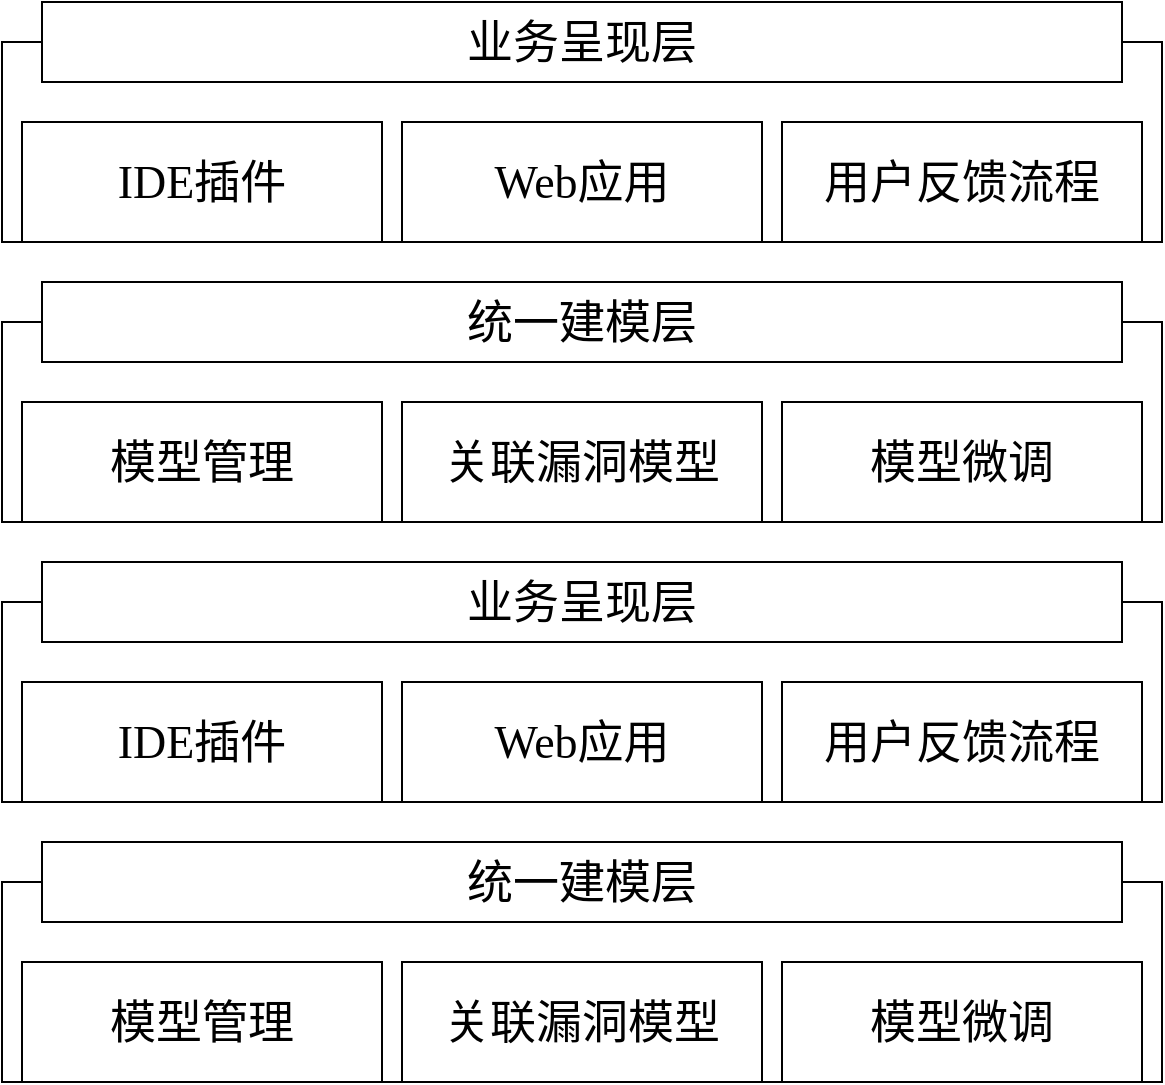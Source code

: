<mxfile version="24.3.1" type="github">
  <diagram name="第 1 页" id="uOMZjFD4KoYbTf5LOK4h">
    <mxGraphModel dx="1254" dy="750" grid="1" gridSize="10" guides="1" tooltips="1" connect="1" arrows="1" fold="1" page="1" pageScale="1" pageWidth="827" pageHeight="1169" math="0" shadow="0">
      <root>
        <mxCell id="0" />
        <mxCell id="1" parent="0" />
        <mxCell id="ANk-F92Zr3obsCUlaDkP-1" value="" style="group" vertex="1" connectable="0" parent="1">
          <mxGeometry x="40" y="190" width="580" height="120" as="geometry" />
        </mxCell>
        <mxCell id="GfKaCuZxMOizb0Q-hArU-2" value="" style="rounded=0;whiteSpace=wrap;html=1;fontSize=23;fontFamily=宋体;" parent="ANk-F92Zr3obsCUlaDkP-1" vertex="1">
          <mxGeometry y="20" width="580" height="100" as="geometry" />
        </mxCell>
        <mxCell id="GfKaCuZxMOizb0Q-hArU-1" value="业务呈现层" style="rounded=0;whiteSpace=wrap;html=1;fontSize=23;fontFamily=宋体;" parent="ANk-F92Zr3obsCUlaDkP-1" vertex="1">
          <mxGeometry x="20" width="540" height="40" as="geometry" />
        </mxCell>
        <mxCell id="GfKaCuZxMOizb0Q-hArU-3" value="IDE&lt;font face=&quot;宋体&quot;&gt;插件&lt;/font&gt;" style="rounded=0;whiteSpace=wrap;html=1;fontSize=23;fontFamily=Times New Roman;" parent="ANk-F92Zr3obsCUlaDkP-1" vertex="1">
          <mxGeometry x="10" y="60" width="180" height="60" as="geometry" />
        </mxCell>
        <mxCell id="GfKaCuZxMOizb0Q-hArU-4" value="&lt;font face=&quot;Times New Roman&quot;&gt;Web&lt;/font&gt;应用" style="rounded=0;whiteSpace=wrap;html=1;fontSize=23;fontFamily=宋体;" parent="ANk-F92Zr3obsCUlaDkP-1" vertex="1">
          <mxGeometry x="200" y="60" width="180" height="60" as="geometry" />
        </mxCell>
        <mxCell id="GfKaCuZxMOizb0Q-hArU-5" value="用户反馈流程" style="rounded=0;whiteSpace=wrap;html=1;fontSize=23;fontFamily=宋体;" parent="ANk-F92Zr3obsCUlaDkP-1" vertex="1">
          <mxGeometry x="390" y="60" width="180" height="60" as="geometry" />
        </mxCell>
        <mxCell id="ANk-F92Zr3obsCUlaDkP-2" value="" style="group" vertex="1" connectable="0" parent="1">
          <mxGeometry x="40" y="330" width="580" height="120" as="geometry" />
        </mxCell>
        <mxCell id="ANk-F92Zr3obsCUlaDkP-3" value="" style="rounded=0;whiteSpace=wrap;html=1;fontSize=23;fontFamily=宋体;" vertex="1" parent="ANk-F92Zr3obsCUlaDkP-2">
          <mxGeometry y="20" width="580" height="100" as="geometry" />
        </mxCell>
        <mxCell id="ANk-F92Zr3obsCUlaDkP-4" value="统一建模层" style="rounded=0;whiteSpace=wrap;html=1;fontSize=23;fontFamily=宋体;" vertex="1" parent="ANk-F92Zr3obsCUlaDkP-2">
          <mxGeometry x="20" width="540" height="40" as="geometry" />
        </mxCell>
        <mxCell id="ANk-F92Zr3obsCUlaDkP-5" value="模型管理" style="rounded=0;whiteSpace=wrap;html=1;fontSize=23;fontFamily=宋体;" vertex="1" parent="ANk-F92Zr3obsCUlaDkP-2">
          <mxGeometry x="10" y="60" width="180" height="60" as="geometry" />
        </mxCell>
        <mxCell id="ANk-F92Zr3obsCUlaDkP-6" value="&lt;font&gt;关联漏洞模型&lt;/font&gt;" style="rounded=0;whiteSpace=wrap;html=1;fontSize=23;fontFamily=宋体;" vertex="1" parent="ANk-F92Zr3obsCUlaDkP-2">
          <mxGeometry x="200" y="60" width="180" height="60" as="geometry" />
        </mxCell>
        <mxCell id="ANk-F92Zr3obsCUlaDkP-7" value="模型微调" style="rounded=0;whiteSpace=wrap;html=1;fontSize=23;fontFamily=宋体;" vertex="1" parent="ANk-F92Zr3obsCUlaDkP-2">
          <mxGeometry x="390" y="60" width="180" height="60" as="geometry" />
        </mxCell>
        <mxCell id="ANk-F92Zr3obsCUlaDkP-8" value="" style="group" vertex="1" connectable="0" parent="1">
          <mxGeometry x="40" y="470" width="580" height="120" as="geometry" />
        </mxCell>
        <mxCell id="ANk-F92Zr3obsCUlaDkP-9" value="" style="rounded=0;whiteSpace=wrap;html=1;fontSize=23;fontFamily=宋体;" vertex="1" parent="ANk-F92Zr3obsCUlaDkP-8">
          <mxGeometry y="20" width="580" height="100" as="geometry" />
        </mxCell>
        <mxCell id="ANk-F92Zr3obsCUlaDkP-10" value="业务呈现层" style="rounded=0;whiteSpace=wrap;html=1;fontSize=23;fontFamily=宋体;" vertex="1" parent="ANk-F92Zr3obsCUlaDkP-8">
          <mxGeometry x="20" width="540" height="40" as="geometry" />
        </mxCell>
        <mxCell id="ANk-F92Zr3obsCUlaDkP-11" value="IDE&lt;font face=&quot;宋体&quot;&gt;插件&lt;/font&gt;" style="rounded=0;whiteSpace=wrap;html=1;fontSize=23;fontFamily=Times New Roman;" vertex="1" parent="ANk-F92Zr3obsCUlaDkP-8">
          <mxGeometry x="10" y="60" width="180" height="60" as="geometry" />
        </mxCell>
        <mxCell id="ANk-F92Zr3obsCUlaDkP-12" value="&lt;font face=&quot;Times New Roman&quot;&gt;Web&lt;/font&gt;应用" style="rounded=0;whiteSpace=wrap;html=1;fontSize=23;fontFamily=宋体;" vertex="1" parent="ANk-F92Zr3obsCUlaDkP-8">
          <mxGeometry x="200" y="60" width="180" height="60" as="geometry" />
        </mxCell>
        <mxCell id="ANk-F92Zr3obsCUlaDkP-13" value="用户反馈流程" style="rounded=0;whiteSpace=wrap;html=1;fontSize=23;fontFamily=宋体;" vertex="1" parent="ANk-F92Zr3obsCUlaDkP-8">
          <mxGeometry x="390" y="60" width="180" height="60" as="geometry" />
        </mxCell>
        <mxCell id="ANk-F92Zr3obsCUlaDkP-14" value="" style="group" vertex="1" connectable="0" parent="1">
          <mxGeometry x="40" y="610" width="580" height="120" as="geometry" />
        </mxCell>
        <mxCell id="ANk-F92Zr3obsCUlaDkP-15" value="" style="rounded=0;whiteSpace=wrap;html=1;fontSize=23;fontFamily=宋体;" vertex="1" parent="ANk-F92Zr3obsCUlaDkP-14">
          <mxGeometry y="20" width="580" height="100" as="geometry" />
        </mxCell>
        <mxCell id="ANk-F92Zr3obsCUlaDkP-16" value="统一建模层" style="rounded=0;whiteSpace=wrap;html=1;fontSize=23;fontFamily=宋体;" vertex="1" parent="ANk-F92Zr3obsCUlaDkP-14">
          <mxGeometry x="20" width="540" height="40" as="geometry" />
        </mxCell>
        <mxCell id="ANk-F92Zr3obsCUlaDkP-17" value="模型管理" style="rounded=0;whiteSpace=wrap;html=1;fontSize=23;fontFamily=宋体;" vertex="1" parent="ANk-F92Zr3obsCUlaDkP-14">
          <mxGeometry x="10" y="60" width="180" height="60" as="geometry" />
        </mxCell>
        <mxCell id="ANk-F92Zr3obsCUlaDkP-18" value="&lt;font&gt;关联漏洞模型&lt;/font&gt;" style="rounded=0;whiteSpace=wrap;html=1;fontSize=23;fontFamily=宋体;" vertex="1" parent="ANk-F92Zr3obsCUlaDkP-14">
          <mxGeometry x="200" y="60" width="180" height="60" as="geometry" />
        </mxCell>
        <mxCell id="ANk-F92Zr3obsCUlaDkP-19" value="模型微调" style="rounded=0;whiteSpace=wrap;html=1;fontSize=23;fontFamily=宋体;" vertex="1" parent="ANk-F92Zr3obsCUlaDkP-14">
          <mxGeometry x="390" y="60" width="180" height="60" as="geometry" />
        </mxCell>
      </root>
    </mxGraphModel>
  </diagram>
</mxfile>
